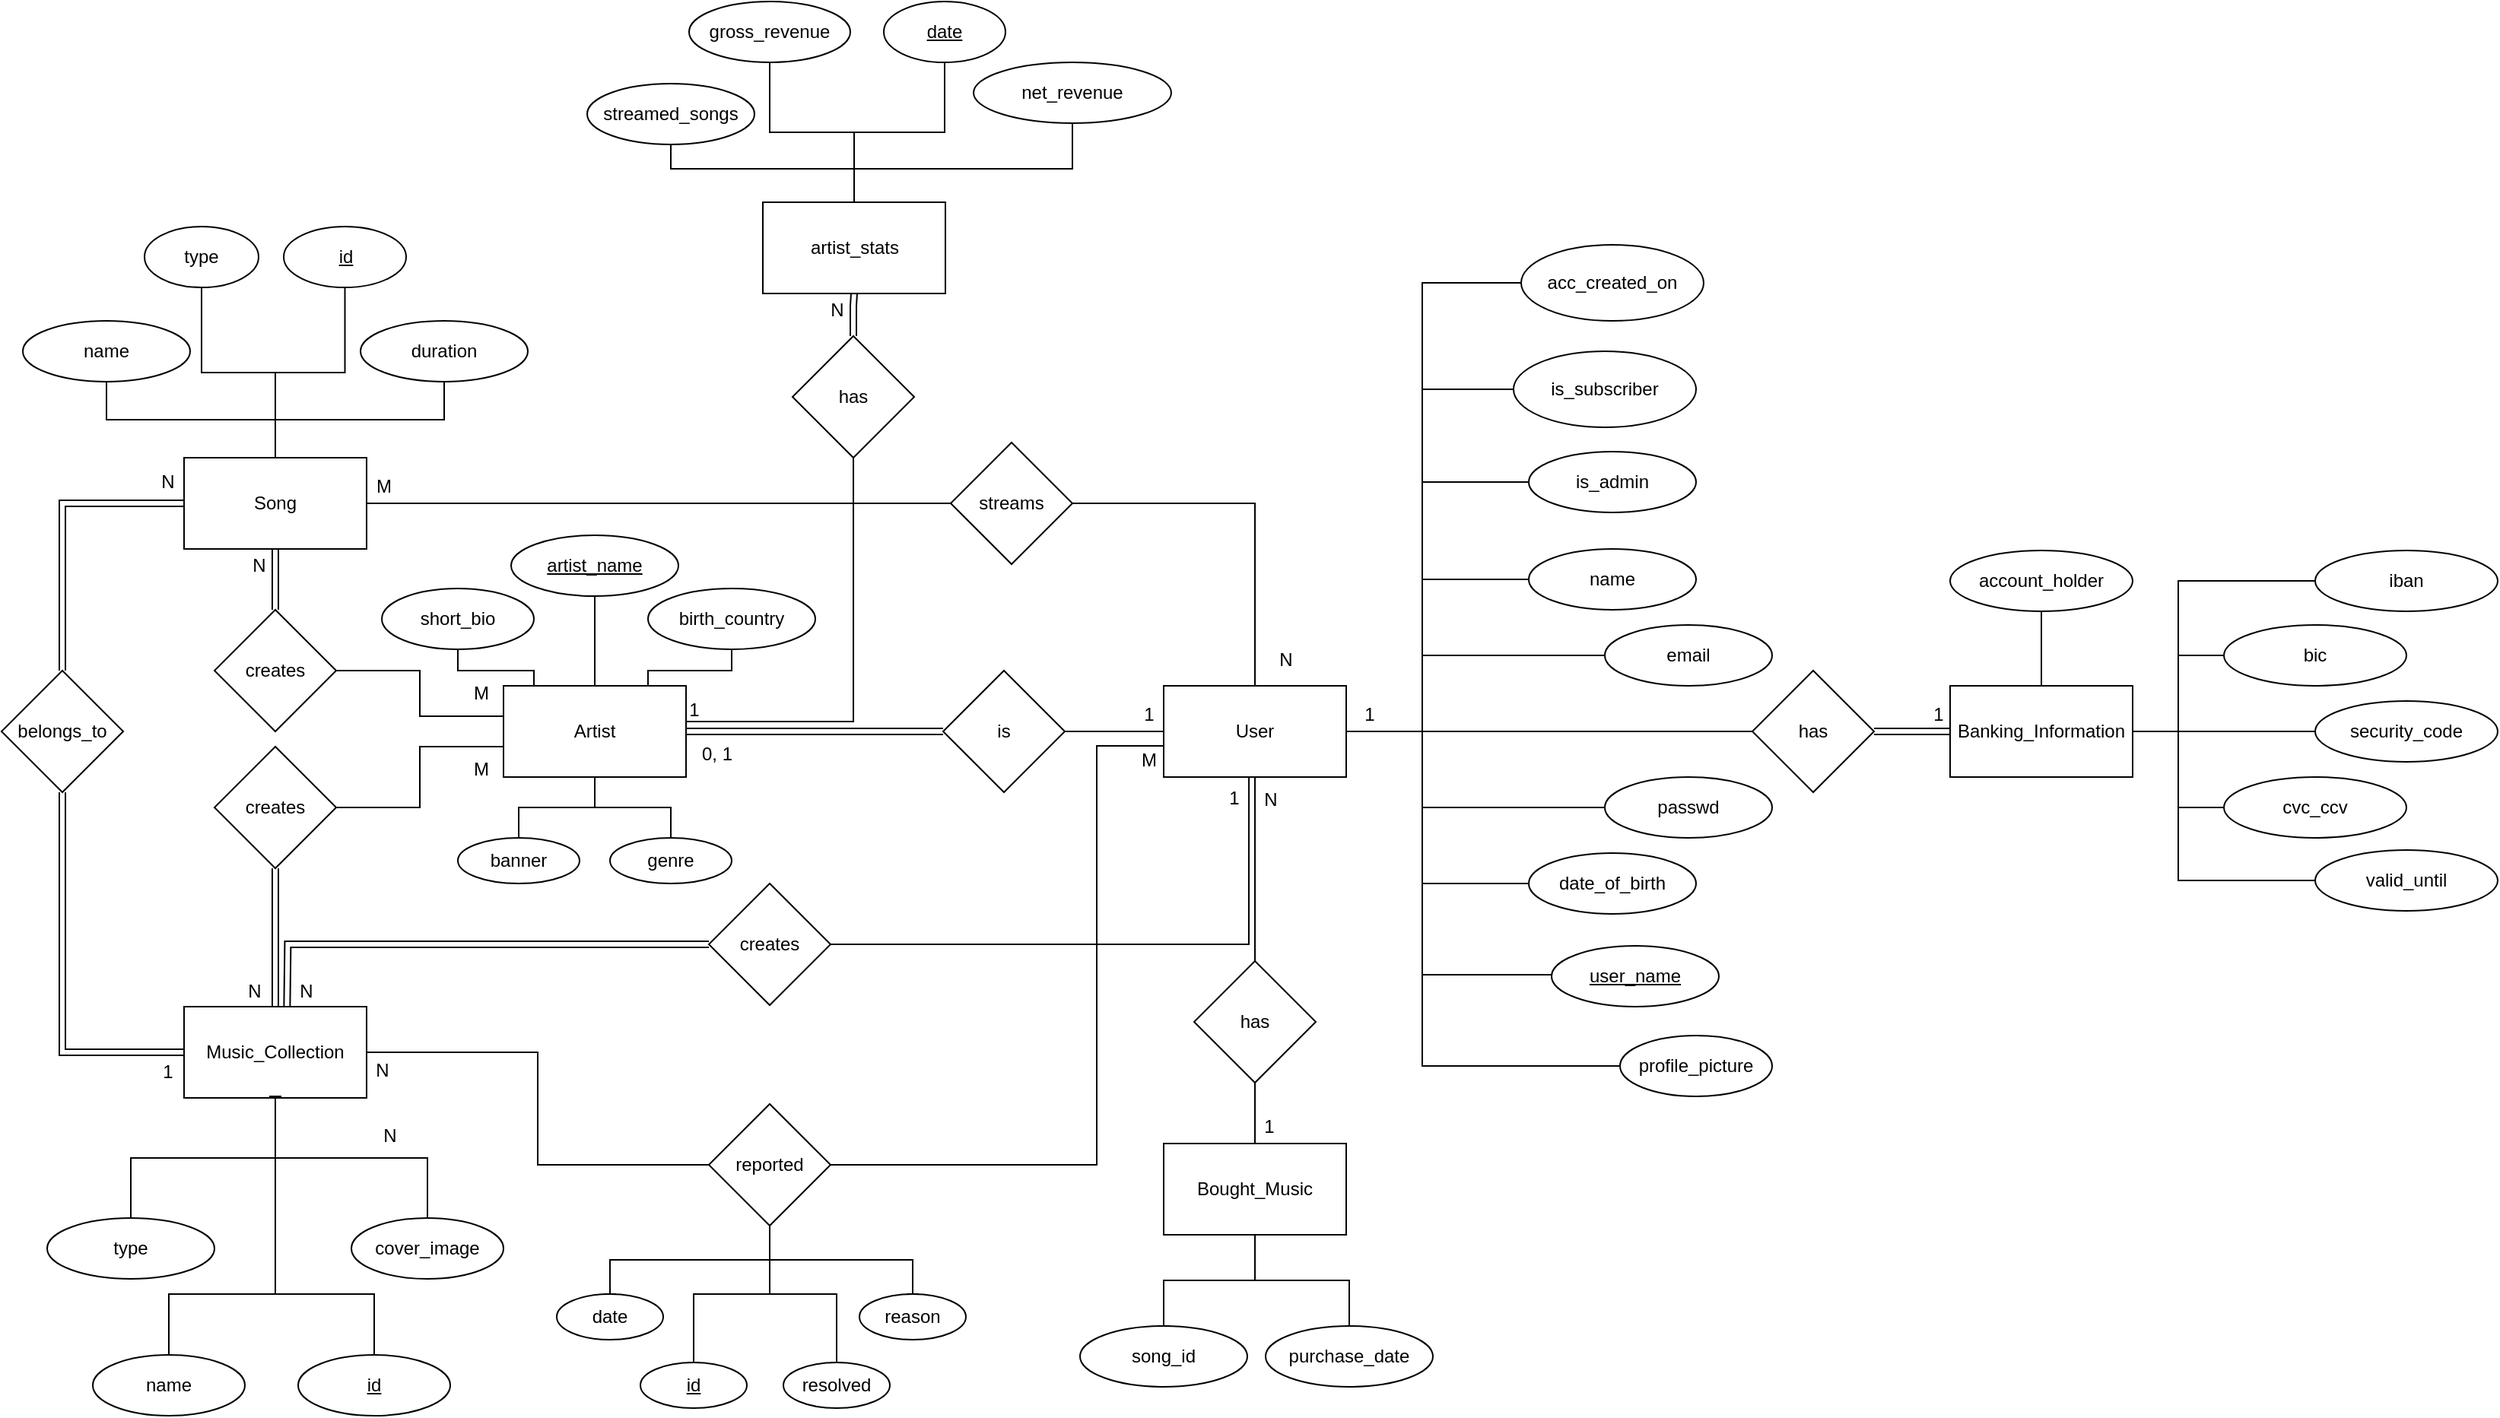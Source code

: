 <mxfile version="24.7.17">
  <diagram name="Page-1" id="TaUfX6dQ_6sSOLUEPohV">
    <mxGraphModel dx="2733" dy="2480" grid="1" gridSize="10" guides="1" tooltips="1" connect="1" arrows="1" fold="1" page="1" pageScale="1" pageWidth="850" pageHeight="1100" math="0" shadow="0">
      <root>
        <mxCell id="0" />
        <mxCell id="1" parent="0" />
        <mxCell id="M-IZh2_x-mo40waA8k21-18" style="edgeStyle=orthogonalEdgeStyle;rounded=0;orthogonalLoop=1;jettySize=auto;html=1;entryX=0.5;entryY=1;entryDx=0;entryDy=0;endArrow=baseDash;endFill=0;exitX=0.5;exitY=0;exitDx=0;exitDy=0;" parent="1" source="M-IZh2_x-mo40waA8k21-2" target="M-IZh2_x-mo40waA8k21-17" edge="1">
          <mxGeometry relative="1" as="geometry" />
        </mxCell>
        <mxCell id="M-IZh2_x-mo40waA8k21-19" style="edgeStyle=orthogonalEdgeStyle;rounded=0;orthogonalLoop=1;jettySize=auto;html=1;entryX=0.5;entryY=1;entryDx=0;entryDy=0;endArrow=baseDash;endFill=0;" parent="1" source="M-IZh2_x-mo40waA8k21-2" target="M-IZh2_x-mo40waA8k21-16" edge="1">
          <mxGeometry relative="1" as="geometry" />
        </mxCell>
        <mxCell id="M-IZh2_x-mo40waA8k21-21" value="" style="edgeStyle=orthogonalEdgeStyle;rounded=0;orthogonalLoop=1;jettySize=auto;html=1;endArrow=baseDash;endFill=0;" parent="1" source="M-IZh2_x-mo40waA8k21-2" target="M-IZh2_x-mo40waA8k21-20" edge="1">
          <mxGeometry relative="1" as="geometry" />
        </mxCell>
        <mxCell id="M-IZh2_x-mo40waA8k21-2" value="Song" style="rounded=0;whiteSpace=wrap;html=1;" parent="1" vertex="1">
          <mxGeometry x="80" y="260" width="120" height="60" as="geometry" />
        </mxCell>
        <mxCell id="R3kR3z40ssJg2MjRUmtv-1" style="edgeStyle=orthogonalEdgeStyle;rounded=0;orthogonalLoop=1;jettySize=auto;html=1;exitX=0.5;exitY=0;exitDx=0;exitDy=0;endArrow=baseDash;endFill=0;" parent="1" source="OT3dN3TAftwDxkAceLVw-1" target="M-IZh2_x-mo40waA8k21-3" edge="1">
          <mxGeometry relative="1" as="geometry" />
        </mxCell>
        <mxCell id="tboZf9LtK6tZranZcKWy-2" style="edgeStyle=orthogonalEdgeStyle;rounded=0;orthogonalLoop=1;jettySize=auto;html=1;exitX=0;exitY=0.5;exitDx=0;exitDy=0;entryX=1;entryY=0.5;entryDx=0;entryDy=0;endArrow=baseDash;endFill=0;" edge="1" parent="1" source="tboZf9LtK6tZranZcKWy-1" target="M-IZh2_x-mo40waA8k21-3">
          <mxGeometry relative="1" as="geometry" />
        </mxCell>
        <mxCell id="M-IZh2_x-mo40waA8k21-3" value="Music_Collection" style="rounded=0;whiteSpace=wrap;html=1;" parent="1" vertex="1">
          <mxGeometry x="80" y="621" width="120" height="60" as="geometry" />
        </mxCell>
        <mxCell id="viIBuKL89xL8FhbZ9wi8-1" style="edgeStyle=orthogonalEdgeStyle;rounded=0;orthogonalLoop=1;jettySize=auto;html=1;endArrow=baseDash;endFill=0;exitX=0.5;exitY=1;exitDx=0;exitDy=0;" parent="1" source="viIBuKL89xL8FhbZ9wi8-2" target="M-IZh2_x-mo40waA8k21-4" edge="1">
          <mxGeometry relative="1" as="geometry">
            <mxPoint x="380" y="360" as="sourcePoint" />
            <Array as="points">
              <mxPoint x="440" y="386" />
              <mxPoint x="440" y="400" />
              <mxPoint x="385" y="400" />
            </Array>
          </mxGeometry>
        </mxCell>
        <mxCell id="viIBuKL89xL8FhbZ9wi8-3" style="edgeStyle=orthogonalEdgeStyle;rounded=0;orthogonalLoop=1;jettySize=auto;html=1;exitX=0.5;exitY=1;exitDx=0;exitDy=0;endArrow=baseDash;endFill=0;" parent="1" source="M-IZh2_x-mo40waA8k21-51" edge="1">
          <mxGeometry relative="1" as="geometry">
            <mxPoint x="350" y="410" as="targetPoint" />
          </mxGeometry>
        </mxCell>
        <mxCell id="viIBuKL89xL8FhbZ9wi8-4" style="edgeStyle=orthogonalEdgeStyle;rounded=0;orthogonalLoop=1;jettySize=auto;html=1;exitX=0.5;exitY=1;exitDx=0;exitDy=0;endArrow=baseDash;endFill=0;" parent="1" source="viIBuKL89xL8FhbZ9wi8-5" target="M-IZh2_x-mo40waA8k21-4" edge="1">
          <mxGeometry relative="1" as="geometry">
            <mxPoint x="290" y="360" as="sourcePoint" />
            <Array as="points">
              <mxPoint x="260" y="400" />
              <mxPoint x="310" y="400" />
            </Array>
          </mxGeometry>
        </mxCell>
        <mxCell id="viIBuKL89xL8FhbZ9wi8-7" style="edgeStyle=orthogonalEdgeStyle;rounded=0;orthogonalLoop=1;jettySize=auto;html=1;endArrow=baseDash;endFill=0;" parent="1" source="viIBuKL89xL8FhbZ9wi8-8" target="M-IZh2_x-mo40waA8k21-4" edge="1">
          <mxGeometry relative="1" as="geometry">
            <mxPoint x="350" y="500" as="sourcePoint" />
          </mxGeometry>
        </mxCell>
        <mxCell id="M-IZh2_x-mo40waA8k21-4" value="Artist" style="rounded=0;whiteSpace=wrap;html=1;" parent="1" vertex="1">
          <mxGeometry x="290" y="410" width="120" height="60" as="geometry" />
        </mxCell>
        <mxCell id="M-IZh2_x-mo40waA8k21-8" style="edgeStyle=orthogonalEdgeStyle;rounded=0;orthogonalLoop=1;jettySize=auto;html=1;endArrow=baseDash;endFill=0;exitX=1;exitY=0.5;exitDx=0;exitDy=0;" parent="1" source="M-IZh2_x-mo40waA8k21-7" target="M-IZh2_x-mo40waA8k21-5" edge="1">
          <mxGeometry relative="1" as="geometry" />
        </mxCell>
        <mxCell id="M-IZh2_x-mo40waA8k21-39" style="edgeStyle=orthogonalEdgeStyle;rounded=0;orthogonalLoop=1;jettySize=auto;html=1;exitX=0;exitY=0.5;exitDx=0;exitDy=0;entryX=1;entryY=0.5;entryDx=0;entryDy=0;endArrow=baseDash;endFill=0;" parent="1" source="M-IZh2_x-mo40waA8k21-33" target="M-IZh2_x-mo40waA8k21-5" edge="1">
          <mxGeometry relative="1" as="geometry">
            <Array as="points">
              <mxPoint x="894" y="340" />
              <mxPoint x="894" y="440" />
            </Array>
          </mxGeometry>
        </mxCell>
        <mxCell id="M-IZh2_x-mo40waA8k21-47" style="edgeStyle=orthogonalEdgeStyle;rounded=0;orthogonalLoop=1;jettySize=auto;html=1;exitX=1;exitY=0.5;exitDx=0;exitDy=0;endArrow=baseDash;endFill=0;" parent="1" source="M-IZh2_x-mo40waA8k21-46" target="M-IZh2_x-mo40waA8k21-5" edge="1">
          <mxGeometry relative="1" as="geometry">
            <Array as="points">
              <mxPoint x="784" y="290" />
            </Array>
          </mxGeometry>
        </mxCell>
        <mxCell id="rp67jTKDv4jTURseV-1P-2" style="edgeStyle=orthogonalEdgeStyle;rounded=0;orthogonalLoop=1;jettySize=auto;html=1;exitX=0;exitY=0.5;exitDx=0;exitDy=0;endArrow=baseDash;endFill=0;" parent="1" source="rp67jTKDv4jTURseV-1P-1" edge="1">
          <mxGeometry relative="1" as="geometry">
            <mxPoint x="844" y="440" as="targetPoint" />
            <Array as="points">
              <mxPoint x="894" y="276" />
              <mxPoint x="894" y="440" />
            </Array>
          </mxGeometry>
        </mxCell>
        <mxCell id="OT3dN3TAftwDxkAceLVw-16" style="edgeStyle=orthogonalEdgeStyle;rounded=0;orthogonalLoop=1;jettySize=auto;html=1;exitX=0;exitY=0.5;exitDx=0;exitDy=0;entryX=1;entryY=0.5;entryDx=0;entryDy=0;endArrow=baseDash;endFill=0;" parent="1" source="OT3dN3TAftwDxkAceLVw-10" target="M-IZh2_x-mo40waA8k21-5" edge="1">
          <mxGeometry relative="1" as="geometry">
            <Array as="points">
              <mxPoint x="894" y="660" />
              <mxPoint x="894" y="440" />
            </Array>
          </mxGeometry>
        </mxCell>
        <mxCell id="viIBuKL89xL8FhbZ9wi8-20" style="edgeStyle=orthogonalEdgeStyle;rounded=0;orthogonalLoop=1;jettySize=auto;html=1;endArrow=baseDash;endFill=0;entryX=1;entryY=0.5;entryDx=0;entryDy=0;exitX=0;exitY=0.5;exitDx=0;exitDy=0;" parent="1" source="viIBuKL89xL8FhbZ9wi8-21" target="M-IZh2_x-mo40waA8k21-5" edge="1">
          <mxGeometry relative="1" as="geometry">
            <mxPoint x="845" y="440" as="targetPoint" />
            <mxPoint x="958" y="205" as="sourcePoint" />
            <Array as="points">
              <mxPoint x="894" y="215" />
              <mxPoint x="894" y="440" />
            </Array>
          </mxGeometry>
        </mxCell>
        <mxCell id="viIBuKL89xL8FhbZ9wi8-22" style="edgeStyle=orthogonalEdgeStyle;rounded=0;orthogonalLoop=1;jettySize=auto;html=1;exitX=0;exitY=0.5;exitDx=0;exitDy=0;endArrow=baseDash;endFill=0;" parent="1" source="viIBuKL89xL8FhbZ9wi8-19" target="M-IZh2_x-mo40waA8k21-5" edge="1">
          <mxGeometry relative="1" as="geometry" />
        </mxCell>
        <mxCell id="M-IZh2_x-mo40waA8k21-5" value="User" style="rounded=0;whiteSpace=wrap;html=1;" parent="1" vertex="1">
          <mxGeometry x="724" y="410" width="120" height="60" as="geometry" />
        </mxCell>
        <mxCell id="M-IZh2_x-mo40waA8k21-9" style="edgeStyle=orthogonalEdgeStyle;rounded=0;orthogonalLoop=1;jettySize=auto;html=1;entryX=1;entryY=0.5;entryDx=0;entryDy=0;endArrow=baseDash;endFill=0;shape=link;" parent="1" source="M-IZh2_x-mo40waA8k21-7" target="M-IZh2_x-mo40waA8k21-4" edge="1">
          <mxGeometry relative="1" as="geometry">
            <mxPoint x="514" y="440" as="targetPoint" />
          </mxGeometry>
        </mxCell>
        <mxCell id="M-IZh2_x-mo40waA8k21-7" value="is" style="rhombus;whiteSpace=wrap;html=1;" parent="1" vertex="1">
          <mxGeometry x="579" y="400" width="80" height="80" as="geometry" />
        </mxCell>
        <mxCell id="M-IZh2_x-mo40waA8k21-13" value="" style="edgeStyle=orthogonalEdgeStyle;rounded=0;orthogonalLoop=1;jettySize=auto;html=1;endArrow=baseDash;endFill=0;shape=link;" parent="1" source="M-IZh2_x-mo40waA8k21-10" target="M-IZh2_x-mo40waA8k21-3" edge="1">
          <mxGeometry relative="1" as="geometry" />
        </mxCell>
        <mxCell id="M-IZh2_x-mo40waA8k21-10" value="creates" style="rhombus;whiteSpace=wrap;html=1;" parent="1" vertex="1">
          <mxGeometry x="100" y="450" width="80" height="80" as="geometry" />
        </mxCell>
        <mxCell id="rp67jTKDv4jTURseV-1P-3" style="edgeStyle=orthogonalEdgeStyle;rounded=0;orthogonalLoop=1;jettySize=auto;html=1;endArrow=baseDash;endFill=0;" parent="1" source="M-IZh2_x-mo40waA8k21-14" target="M-IZh2_x-mo40waA8k21-3" edge="1">
          <mxGeometry relative="1" as="geometry" />
        </mxCell>
        <mxCell id="M-IZh2_x-mo40waA8k21-14" value="type" style="ellipse;whiteSpace=wrap;html=1;" parent="1" vertex="1">
          <mxGeometry x="-10" y="760" width="110" height="40" as="geometry" />
        </mxCell>
        <mxCell id="M-IZh2_x-mo40waA8k21-16" value="name" style="ellipse;whiteSpace=wrap;html=1;" parent="1" vertex="1">
          <mxGeometry x="-26" y="170" width="110" height="40" as="geometry" />
        </mxCell>
        <mxCell id="M-IZh2_x-mo40waA8k21-17" value="duration" style="ellipse;whiteSpace=wrap;html=1;" parent="1" vertex="1">
          <mxGeometry x="196" y="170" width="110" height="40" as="geometry" />
        </mxCell>
        <mxCell id="M-IZh2_x-mo40waA8k21-20" value="type" style="ellipse;whiteSpace=wrap;html=1;" parent="1" vertex="1">
          <mxGeometry x="54" y="108" width="75" height="40" as="geometry" />
        </mxCell>
        <mxCell id="M-IZh2_x-mo40waA8k21-31" style="edgeStyle=orthogonalEdgeStyle;rounded=0;orthogonalLoop=1;jettySize=auto;html=1;entryX=0;entryY=0.5;entryDx=0;entryDy=0;endArrow=baseDash;endFill=0;shape=link;" parent="1" source="M-IZh2_x-mo40waA8k21-29" target="M-IZh2_x-mo40waA8k21-2" edge="1">
          <mxGeometry relative="1" as="geometry">
            <Array as="points">
              <mxPoint y="290" />
            </Array>
          </mxGeometry>
        </mxCell>
        <mxCell id="M-IZh2_x-mo40waA8k21-72" style="edgeStyle=orthogonalEdgeStyle;rounded=0;orthogonalLoop=1;jettySize=auto;html=1;entryX=0;entryY=0.5;entryDx=0;entryDy=0;endArrow=baseDash;endFill=0;shape=link;" parent="1" source="M-IZh2_x-mo40waA8k21-29" target="M-IZh2_x-mo40waA8k21-3" edge="1">
          <mxGeometry relative="1" as="geometry">
            <Array as="points">
              <mxPoint y="651" />
            </Array>
          </mxGeometry>
        </mxCell>
        <mxCell id="M-IZh2_x-mo40waA8k21-29" value="belongs_to" style="rhombus;whiteSpace=wrap;html=1;" parent="1" vertex="1">
          <mxGeometry x="-40" y="400" width="80" height="80" as="geometry" />
        </mxCell>
        <mxCell id="M-IZh2_x-mo40waA8k21-33" value="name" style="ellipse;whiteSpace=wrap;html=1;" parent="1" vertex="1">
          <mxGeometry x="964" y="320" width="110" height="40" as="geometry" />
        </mxCell>
        <mxCell id="M-IZh2_x-mo40waA8k21-40" style="edgeStyle=orthogonalEdgeStyle;rounded=0;orthogonalLoop=1;jettySize=auto;html=1;endArrow=baseDash;endFill=0;" parent="1" source="M-IZh2_x-mo40waA8k21-35" edge="1">
          <mxGeometry relative="1" as="geometry">
            <mxPoint x="844" y="440" as="targetPoint" />
            <Array as="points">
              <mxPoint x="894" y="390" />
              <mxPoint x="894" y="440" />
            </Array>
          </mxGeometry>
        </mxCell>
        <mxCell id="M-IZh2_x-mo40waA8k21-35" value="email" style="ellipse;whiteSpace=wrap;html=1;" parent="1" vertex="1">
          <mxGeometry x="1014" y="370" width="110" height="40" as="geometry" />
        </mxCell>
        <mxCell id="M-IZh2_x-mo40waA8k21-42" style="edgeStyle=orthogonalEdgeStyle;rounded=0;orthogonalLoop=1;jettySize=auto;html=1;endArrow=baseDash;endFill=0;" parent="1" source="M-IZh2_x-mo40waA8k21-36" edge="1">
          <mxGeometry relative="1" as="geometry">
            <mxPoint x="844" y="440" as="targetPoint" />
            <Array as="points">
              <mxPoint x="894" y="490" />
              <mxPoint x="894" y="440" />
            </Array>
          </mxGeometry>
        </mxCell>
        <mxCell id="M-IZh2_x-mo40waA8k21-36" value="passwd" style="ellipse;whiteSpace=wrap;html=1;" parent="1" vertex="1">
          <mxGeometry x="1014" y="470" width="110" height="40" as="geometry" />
        </mxCell>
        <mxCell id="M-IZh2_x-mo40waA8k21-43" style="edgeStyle=orthogonalEdgeStyle;rounded=0;orthogonalLoop=1;jettySize=auto;html=1;endArrow=baseDash;endFill=0;" parent="1" source="M-IZh2_x-mo40waA8k21-37" edge="1">
          <mxGeometry relative="1" as="geometry">
            <mxPoint x="844" y="440" as="targetPoint" />
            <Array as="points">
              <mxPoint x="894" y="540" />
              <mxPoint x="894" y="440" />
            </Array>
          </mxGeometry>
        </mxCell>
        <mxCell id="M-IZh2_x-mo40waA8k21-37" value="date_of_birth" style="ellipse;whiteSpace=wrap;html=1;" parent="1" vertex="1">
          <mxGeometry x="964" y="520" width="110" height="40" as="geometry" />
        </mxCell>
        <mxCell id="M-IZh2_x-mo40waA8k21-45" style="edgeStyle=orthogonalEdgeStyle;rounded=0;orthogonalLoop=1;jettySize=auto;html=1;endArrow=baseDash;endFill=0;" parent="1" source="M-IZh2_x-mo40waA8k21-44" edge="1">
          <mxGeometry relative="1" as="geometry">
            <mxPoint x="844" y="440" as="targetPoint" />
            <Array as="points">
              <mxPoint x="894" y="600" />
              <mxPoint x="894" y="440" />
            </Array>
          </mxGeometry>
        </mxCell>
        <mxCell id="M-IZh2_x-mo40waA8k21-44" value="&lt;u&gt;user_name&lt;/u&gt;" style="ellipse;whiteSpace=wrap;html=1;" parent="1" vertex="1">
          <mxGeometry x="979" y="581" width="110" height="40" as="geometry" />
        </mxCell>
        <mxCell id="M-IZh2_x-mo40waA8k21-48" style="edgeStyle=orthogonalEdgeStyle;rounded=0;orthogonalLoop=1;jettySize=auto;html=1;entryX=1;entryY=0.5;entryDx=0;entryDy=0;endArrow=baseDash;endFill=0;" parent="1" source="M-IZh2_x-mo40waA8k21-46" target="M-IZh2_x-mo40waA8k21-2" edge="1">
          <mxGeometry relative="1" as="geometry" />
        </mxCell>
        <mxCell id="M-IZh2_x-mo40waA8k21-46" value="streams" style="rhombus;whiteSpace=wrap;html=1;" parent="1" vertex="1">
          <mxGeometry x="584" y="250" width="80" height="80" as="geometry" />
        </mxCell>
        <mxCell id="M-IZh2_x-mo40waA8k21-51" value="&lt;u&gt;artist_name&lt;/u&gt;" style="ellipse;whiteSpace=wrap;html=1;" parent="1" vertex="1">
          <mxGeometry x="295" y="311" width="110" height="40" as="geometry" />
        </mxCell>
        <mxCell id="M-IZh2_x-mo40waA8k21-74" style="edgeStyle=orthogonalEdgeStyle;rounded=0;orthogonalLoop=1;jettySize=auto;html=1;endArrow=baseDash;endFill=0;exitX=1;exitY=0.5;exitDx=0;exitDy=0;entryX=0.467;entryY=1;entryDx=0;entryDy=0;entryPerimeter=0;" parent="1" source="M-IZh2_x-mo40waA8k21-73" target="M-IZh2_x-mo40waA8k21-5" edge="1">
          <mxGeometry relative="1" as="geometry">
            <mxPoint x="620" y="480" as="targetPoint" />
            <mxPoint x="330.5" y="550.0" as="sourcePoint" />
            <Array as="points">
              <mxPoint x="780" y="580" />
            </Array>
          </mxGeometry>
        </mxCell>
        <mxCell id="M-IZh2_x-mo40waA8k21-73" value="creates" style="rhombus;whiteSpace=wrap;html=1;" parent="1" vertex="1">
          <mxGeometry x="425" y="540" width="80" height="80" as="geometry" />
        </mxCell>
        <mxCell id="M-IZh2_x-mo40waA8k21-76" style="edgeStyle=orthogonalEdgeStyle;rounded=0;orthogonalLoop=1;jettySize=auto;html=1;entryX=0.664;entryY=0;entryDx=0;entryDy=0;entryPerimeter=0;endArrow=baseDash;endFill=0;shape=link;exitX=0;exitY=0.5;exitDx=0;exitDy=0;" parent="1" source="M-IZh2_x-mo40waA8k21-73" edge="1">
          <mxGeometry relative="1" as="geometry">
            <mxPoint x="248.0" y="550.0" as="sourcePoint" />
            <mxPoint x="147.68" y="621" as="targetPoint" />
          </mxGeometry>
        </mxCell>
        <mxCell id="M-IZh2_x-mo40waA8k21-77" value="1" style="text;html=1;align=center;verticalAlign=middle;resizable=0;points=[];autosize=1;strokeColor=none;fillColor=none;" parent="1" vertex="1">
          <mxGeometry x="755" y="469" width="30" height="30" as="geometry" />
        </mxCell>
        <mxCell id="M-IZh2_x-mo40waA8k21-78" value="N" style="text;html=1;align=center;verticalAlign=middle;resizable=0;points=[];autosize=1;strokeColor=none;fillColor=none;" parent="1" vertex="1">
          <mxGeometry x="145" y="596" width="30" height="30" as="geometry" />
        </mxCell>
        <mxCell id="M-IZh2_x-mo40waA8k21-79" value="M" style="text;html=1;align=center;verticalAlign=middle;resizable=0;points=[];autosize=1;strokeColor=none;fillColor=none;" parent="1" vertex="1">
          <mxGeometry x="260" y="450" width="30" height="30" as="geometry" />
        </mxCell>
        <mxCell id="M-IZh2_x-mo40waA8k21-80" value="N" style="text;html=1;align=center;verticalAlign=middle;resizable=0;points=[];autosize=1;strokeColor=none;fillColor=none;" parent="1" vertex="1">
          <mxGeometry x="111" y="596" width="30" height="30" as="geometry" />
        </mxCell>
        <mxCell id="M-IZh2_x-mo40waA8k21-81" value="N" style="text;html=1;align=center;verticalAlign=middle;resizable=0;points=[];autosize=1;strokeColor=none;fillColor=none;" parent="1" vertex="1">
          <mxGeometry x="114" y="316" width="30" height="30" as="geometry" />
        </mxCell>
        <mxCell id="M-IZh2_x-mo40waA8k21-84" value="M" style="text;html=1;align=center;verticalAlign=middle;resizable=0;points=[];autosize=1;strokeColor=none;fillColor=none;" parent="1" vertex="1">
          <mxGeometry x="196" y="264" width="30" height="30" as="geometry" />
        </mxCell>
        <mxCell id="M-IZh2_x-mo40waA8k21-85" value="N" style="text;html=1;align=center;verticalAlign=middle;resizable=0;points=[];autosize=1;strokeColor=none;fillColor=none;" parent="1" vertex="1">
          <mxGeometry x="54" y="261" width="30" height="30" as="geometry" />
        </mxCell>
        <mxCell id="M-IZh2_x-mo40waA8k21-86" value="1" style="text;html=1;align=center;verticalAlign=middle;resizable=0;points=[];autosize=1;strokeColor=none;fillColor=none;" parent="1" vertex="1">
          <mxGeometry x="54" y="649" width="30" height="30" as="geometry" />
        </mxCell>
        <mxCell id="M-IZh2_x-mo40waA8k21-87" value="1" style="text;html=1;align=center;verticalAlign=middle;resizable=0;points=[];autosize=1;strokeColor=none;fillColor=none;" parent="1" vertex="1">
          <mxGeometry x="699" y="414" width="30" height="30" as="geometry" />
        </mxCell>
        <mxCell id="M-IZh2_x-mo40waA8k21-88" value="0, 1" style="text;html=1;align=center;verticalAlign=middle;resizable=0;points=[];autosize=1;strokeColor=none;fillColor=none;" parent="1" vertex="1">
          <mxGeometry x="410" y="440" width="40" height="30" as="geometry" />
        </mxCell>
        <mxCell id="M-IZh2_x-mo40waA8k21-90" value="N" style="text;html=1;align=center;verticalAlign=middle;resizable=0;points=[];autosize=1;strokeColor=none;fillColor=none;" parent="1" vertex="1">
          <mxGeometry x="200" y="691" width="30" height="30" as="geometry" />
        </mxCell>
        <mxCell id="M-IZh2_x-mo40waA8k21-93" value="N" style="text;html=1;align=center;verticalAlign=middle;resizable=0;points=[];autosize=1;strokeColor=none;fillColor=none;" parent="1" vertex="1">
          <mxGeometry x="789" y="378" width="30" height="30" as="geometry" />
        </mxCell>
        <mxCell id="M-IZh2_x-mo40waA8k21-98" value="" style="edgeStyle=orthogonalEdgeStyle;rounded=0;orthogonalLoop=1;jettySize=auto;html=1;endArrow=baseDash;endFill=0;shape=link;" parent="1" source="M-IZh2_x-mo40waA8k21-94" target="M-IZh2_x-mo40waA8k21-2" edge="1">
          <mxGeometry relative="1" as="geometry" />
        </mxCell>
        <mxCell id="M-IZh2_x-mo40waA8k21-94" value="creates" style="rhombus;whiteSpace=wrap;html=1;" parent="1" vertex="1">
          <mxGeometry x="100" y="360" width="80" height="80" as="geometry" />
        </mxCell>
        <mxCell id="M-IZh2_x-mo40waA8k21-100" value="M" style="text;html=1;align=center;verticalAlign=middle;resizable=0;points=[];autosize=1;strokeColor=none;fillColor=none;" parent="1" vertex="1">
          <mxGeometry x="260" y="400" width="30" height="30" as="geometry" />
        </mxCell>
        <mxCell id="M-IZh2_x-mo40waA8k21-104" style="edgeStyle=orthogonalEdgeStyle;rounded=0;orthogonalLoop=1;jettySize=auto;html=1;entryX=0;entryY=0.333;entryDx=0;entryDy=0;entryPerimeter=0;endArrow=baseDash;endFill=0;" parent="1" source="M-IZh2_x-mo40waA8k21-94" target="M-IZh2_x-mo40waA8k21-4" edge="1">
          <mxGeometry relative="1" as="geometry" />
        </mxCell>
        <mxCell id="M-IZh2_x-mo40waA8k21-105" style="edgeStyle=orthogonalEdgeStyle;rounded=0;orthogonalLoop=1;jettySize=auto;html=1;entryX=0;entryY=0.667;entryDx=0;entryDy=0;entryPerimeter=0;endArrow=baseDash;endFill=0;" parent="1" source="M-IZh2_x-mo40waA8k21-10" target="M-IZh2_x-mo40waA8k21-4" edge="1">
          <mxGeometry relative="1" as="geometry" />
        </mxCell>
        <mxCell id="rp67jTKDv4jTURseV-1P-1" value="is_admin" style="ellipse;whiteSpace=wrap;html=1;" parent="1" vertex="1">
          <mxGeometry x="964" y="256" width="110" height="40" as="geometry" />
        </mxCell>
        <mxCell id="OT3dN3TAftwDxkAceLVw-1" value="cover_image" style="ellipse;whiteSpace=wrap;html=1;align=center;" parent="1" vertex="1">
          <mxGeometry x="190" y="760" width="100" height="40" as="geometry" />
        </mxCell>
        <mxCell id="OT3dN3TAftwDxkAceLVw-10" value="profile_picture" style="ellipse;whiteSpace=wrap;html=1;align=center;" parent="1" vertex="1">
          <mxGeometry x="1024" y="640" width="100" height="40" as="geometry" />
        </mxCell>
        <mxCell id="viIBuKL89xL8FhbZ9wi8-2" value="birth_country" style="ellipse;whiteSpace=wrap;html=1;" parent="1" vertex="1">
          <mxGeometry x="385" y="346" width="110" height="40" as="geometry" />
        </mxCell>
        <mxCell id="viIBuKL89xL8FhbZ9wi8-5" value="short_bio" style="ellipse;whiteSpace=wrap;html=1;" parent="1" vertex="1">
          <mxGeometry x="210" y="346" width="100" height="40" as="geometry" />
        </mxCell>
        <mxCell id="viIBuKL89xL8FhbZ9wi8-9" style="edgeStyle=orthogonalEdgeStyle;rounded=0;orthogonalLoop=1;jettySize=auto;html=1;endArrow=baseDash;endFill=0;entryX=0.5;entryY=0;entryDx=0;entryDy=0;exitX=0.5;exitY=1;exitDx=0;exitDy=0;" parent="1" source="viIBuKL89xL8FhbZ9wi8-10" target="viIBuKL89xL8FhbZ9wi8-6" edge="1">
          <mxGeometry relative="1" as="geometry">
            <mxPoint x="521.5" y="92" as="targetPoint" />
            <mxPoint x="442.529" y="41.997" as="sourcePoint" />
            <Array as="points">
              <mxPoint x="400" y="70" />
              <mxPoint x="521" y="70" />
            </Array>
          </mxGeometry>
        </mxCell>
        <mxCell id="viIBuKL89xL8FhbZ9wi8-6" value="artist_stats" style="rounded=0;whiteSpace=wrap;html=1;" parent="1" vertex="1">
          <mxGeometry x="460.5" y="92" width="120" height="60" as="geometry" />
        </mxCell>
        <mxCell id="viIBuKL89xL8FhbZ9wi8-8" value="banner" style="ellipse;whiteSpace=wrap;html=1;" parent="1" vertex="1">
          <mxGeometry x="260" y="510" width="80" height="30" as="geometry" />
        </mxCell>
        <mxCell id="UDS7Rm_EZ-WKnfr7vEjG-34" style="edgeStyle=orthogonalEdgeStyle;rounded=0;orthogonalLoop=1;jettySize=auto;html=1;entryX=0.5;entryY=0;entryDx=0;entryDy=0;exitX=0.5;exitY=1;exitDx=0;exitDy=0;endArrow=baseDash;endFill=0;" parent="1" source="viIBuKL89xL8FhbZ9wi8-12" target="viIBuKL89xL8FhbZ9wi8-6" edge="1">
          <mxGeometry relative="1" as="geometry">
            <Array as="points">
              <mxPoint x="664" y="70" />
              <mxPoint x="521" y="70" />
            </Array>
          </mxGeometry>
        </mxCell>
        <mxCell id="viIBuKL89xL8FhbZ9wi8-12" value="net_revenue" style="ellipse;whiteSpace=wrap;html=1;" parent="1" vertex="1">
          <mxGeometry x="599" width="130" height="40" as="geometry" />
        </mxCell>
        <mxCell id="viIBuKL89xL8FhbZ9wi8-10" value="streamed_songs" style="ellipse;whiteSpace=wrap;html=1;" parent="1" vertex="1">
          <mxGeometry x="345" y="14" width="110" height="40" as="geometry" />
        </mxCell>
        <mxCell id="YVvOxHRS0cI5OlyDcs-c-7" style="edgeStyle=orthogonalEdgeStyle;rounded=0;orthogonalLoop=1;jettySize=auto;html=1;endArrow=baseDash;endFill=0;shape=link;" parent="1" source="viIBuKL89xL8FhbZ9wi8-16" target="viIBuKL89xL8FhbZ9wi8-6" edge="1">
          <mxGeometry relative="1" as="geometry" />
        </mxCell>
        <mxCell id="viIBuKL89xL8FhbZ9wi8-16" value="has" style="rhombus;whiteSpace=wrap;html=1;" parent="1" vertex="1">
          <mxGeometry x="480" y="180" width="80" height="80" as="geometry" />
        </mxCell>
        <mxCell id="viIBuKL89xL8FhbZ9wi8-17" value="1" style="text;html=1;align=center;verticalAlign=middle;resizable=0;points=[];autosize=1;strokeColor=none;fillColor=none;" parent="1" vertex="1">
          <mxGeometry x="400" y="411" width="30" height="30" as="geometry" />
        </mxCell>
        <mxCell id="viIBuKL89xL8FhbZ9wi8-18" value="N" style="text;html=1;align=center;verticalAlign=middle;resizable=0;points=[];autosize=1;strokeColor=none;fillColor=none;" parent="1" vertex="1">
          <mxGeometry x="494" y="148" width="30" height="30" as="geometry" />
        </mxCell>
        <mxCell id="viIBuKL89xL8FhbZ9wi8-24" style="edgeStyle=orthogonalEdgeStyle;rounded=0;orthogonalLoop=1;jettySize=auto;html=1;exitX=1;exitY=0.5;exitDx=0;exitDy=0;endArrow=baseDash;endFill=0;shape=link;" parent="1" source="viIBuKL89xL8FhbZ9wi8-19" target="viIBuKL89xL8FhbZ9wi8-23" edge="1">
          <mxGeometry relative="1" as="geometry" />
        </mxCell>
        <mxCell id="viIBuKL89xL8FhbZ9wi8-19" value="has" style="rhombus;whiteSpace=wrap;html=1;" parent="1" vertex="1">
          <mxGeometry x="1111" y="400" width="80" height="80" as="geometry" />
        </mxCell>
        <mxCell id="viIBuKL89xL8FhbZ9wi8-21" value="is_subscriber" style="ellipse;whiteSpace=wrap;html=1;" parent="1" vertex="1">
          <mxGeometry x="954" y="190" width="120" height="50" as="geometry" />
        </mxCell>
        <mxCell id="viIBuKL89xL8FhbZ9wi8-23" value="Banking_Information" style="rounded=0;whiteSpace=wrap;html=1;" parent="1" vertex="1">
          <mxGeometry x="1241" y="410" width="120" height="60" as="geometry" />
        </mxCell>
        <mxCell id="viIBuKL89xL8FhbZ9wi8-33" style="edgeStyle=orthogonalEdgeStyle;rounded=0;orthogonalLoop=1;jettySize=auto;html=1;endArrow=baseDash;endFill=0;" parent="1" source="viIBuKL89xL8FhbZ9wi8-26" target="viIBuKL89xL8FhbZ9wi8-23" edge="1">
          <mxGeometry relative="1" as="geometry" />
        </mxCell>
        <mxCell id="viIBuKL89xL8FhbZ9wi8-26" value="account_holder" style="ellipse;whiteSpace=wrap;html=1;" parent="1" vertex="1">
          <mxGeometry x="1241" y="321" width="120" height="40" as="geometry" />
        </mxCell>
        <mxCell id="viIBuKL89xL8FhbZ9wi8-38" style="edgeStyle=orthogonalEdgeStyle;rounded=0;orthogonalLoop=1;jettySize=auto;html=1;endArrow=baseDash;endFill=0;" parent="1" source="viIBuKL89xL8FhbZ9wi8-28" edge="1">
          <mxGeometry relative="1" as="geometry">
            <mxPoint x="1361" y="440.0" as="targetPoint" />
            <Array as="points">
              <mxPoint x="1391" y="341" />
              <mxPoint x="1391" y="440" />
            </Array>
          </mxGeometry>
        </mxCell>
        <mxCell id="viIBuKL89xL8FhbZ9wi8-28" value="iban" style="ellipse;whiteSpace=wrap;html=1;" parent="1" vertex="1">
          <mxGeometry x="1481" y="321" width="120" height="40" as="geometry" />
        </mxCell>
        <mxCell id="viIBuKL89xL8FhbZ9wi8-35" style="edgeStyle=orthogonalEdgeStyle;rounded=0;orthogonalLoop=1;jettySize=auto;html=1;entryX=1;entryY=0.5;entryDx=0;entryDy=0;endArrow=baseDash;endFill=0;" parent="1" source="viIBuKL89xL8FhbZ9wi8-29" target="viIBuKL89xL8FhbZ9wi8-23" edge="1">
          <mxGeometry relative="1" as="geometry" />
        </mxCell>
        <mxCell id="viIBuKL89xL8FhbZ9wi8-29" value="bic" style="ellipse;whiteSpace=wrap;html=1;" parent="1" vertex="1">
          <mxGeometry x="1421" y="370" width="120" height="40" as="geometry" />
        </mxCell>
        <mxCell id="viIBuKL89xL8FhbZ9wi8-36" style="edgeStyle=orthogonalEdgeStyle;rounded=0;orthogonalLoop=1;jettySize=auto;html=1;entryX=1;entryY=0.5;entryDx=0;entryDy=0;endArrow=baseDash;endFill=0;" parent="1" source="viIBuKL89xL8FhbZ9wi8-30" target="viIBuKL89xL8FhbZ9wi8-23" edge="1">
          <mxGeometry relative="1" as="geometry" />
        </mxCell>
        <mxCell id="viIBuKL89xL8FhbZ9wi8-30" value="cvc_ccv" style="ellipse;whiteSpace=wrap;html=1;" parent="1" vertex="1">
          <mxGeometry x="1421" y="470" width="120" height="40" as="geometry" />
        </mxCell>
        <mxCell id="viIBuKL89xL8FhbZ9wi8-34" style="edgeStyle=orthogonalEdgeStyle;rounded=0;orthogonalLoop=1;jettySize=auto;html=1;entryX=1;entryY=0.5;entryDx=0;entryDy=0;endArrow=baseDash;endFill=0;" parent="1" source="viIBuKL89xL8FhbZ9wi8-31" target="viIBuKL89xL8FhbZ9wi8-23" edge="1">
          <mxGeometry relative="1" as="geometry" />
        </mxCell>
        <mxCell id="viIBuKL89xL8FhbZ9wi8-31" value="security_code" style="ellipse;whiteSpace=wrap;html=1;" parent="1" vertex="1">
          <mxGeometry x="1481" y="420" width="120" height="40" as="geometry" />
        </mxCell>
        <mxCell id="viIBuKL89xL8FhbZ9wi8-37" style="edgeStyle=orthogonalEdgeStyle;rounded=0;orthogonalLoop=1;jettySize=auto;html=1;entryX=1;entryY=0.5;entryDx=0;entryDy=0;endArrow=baseDash;endFill=0;" parent="1" source="viIBuKL89xL8FhbZ9wi8-32" target="viIBuKL89xL8FhbZ9wi8-23" edge="1">
          <mxGeometry relative="1" as="geometry">
            <Array as="points">
              <mxPoint x="1391" y="538" />
              <mxPoint x="1391" y="440" />
            </Array>
          </mxGeometry>
        </mxCell>
        <mxCell id="viIBuKL89xL8FhbZ9wi8-32" value="valid_until" style="ellipse;whiteSpace=wrap;html=1;" parent="1" vertex="1">
          <mxGeometry x="1481" y="518" width="120" height="40" as="geometry" />
        </mxCell>
        <mxCell id="YVvOxHRS0cI5OlyDcs-c-2" style="edgeStyle=orthogonalEdgeStyle;rounded=0;orthogonalLoop=1;jettySize=auto;html=1;entryX=0.5;entryY=1;entryDx=0;entryDy=0;endArrow=baseDash;endFill=0;" parent="1" source="YVvOxHRS0cI5OlyDcs-c-1" target="M-IZh2_x-mo40waA8k21-4" edge="1">
          <mxGeometry relative="1" as="geometry" />
        </mxCell>
        <mxCell id="YVvOxHRS0cI5OlyDcs-c-1" value="genre" style="ellipse;whiteSpace=wrap;html=1;" parent="1" vertex="1">
          <mxGeometry x="360" y="510" width="80" height="30" as="geometry" />
        </mxCell>
        <mxCell id="YVvOxHRS0cI5OlyDcs-c-3" value="1" style="text;html=1;align=center;verticalAlign=middle;resizable=0;points=[];autosize=1;strokeColor=none;fillColor=none;" parent="1" vertex="1">
          <mxGeometry x="844" y="414" width="30" height="30" as="geometry" />
        </mxCell>
        <mxCell id="YVvOxHRS0cI5OlyDcs-c-4" value="1" style="text;html=1;align=center;verticalAlign=middle;resizable=0;points=[];autosize=1;strokeColor=none;fillColor=none;" parent="1" vertex="1">
          <mxGeometry x="1218" y="414" width="30" height="30" as="geometry" />
        </mxCell>
        <mxCell id="YVvOxHRS0cI5OlyDcs-c-6" style="edgeStyle=orthogonalEdgeStyle;rounded=0;orthogonalLoop=1;jettySize=auto;html=1;endArrow=baseDash;endFill=0;entryX=1;entryY=0.392;entryDx=0;entryDy=0;entryPerimeter=0;" parent="1" source="viIBuKL89xL8FhbZ9wi8-16" target="M-IZh2_x-mo40waA8k21-4" edge="1">
          <mxGeometry relative="1" as="geometry">
            <mxPoint x="410" y="433" as="targetPoint" />
            <Array as="points">
              <mxPoint x="520" y="434" />
            </Array>
          </mxGeometry>
        </mxCell>
        <mxCell id="UDS7Rm_EZ-WKnfr7vEjG-25" style="edgeStyle=orthogonalEdgeStyle;rounded=0;orthogonalLoop=1;jettySize=auto;html=1;entryX=0.5;entryY=1;entryDx=0;entryDy=0;exitX=0.5;exitY=0;exitDx=0;exitDy=0;endArrow=baseDash;endFill=0;" parent="1" source="N63YELWKtB38euWQ6O00-2" target="M-IZh2_x-mo40waA8k21-3" edge="1">
          <mxGeometry relative="1" as="geometry">
            <mxPoint x="140" y="690" as="targetPoint" />
            <Array as="points">
              <mxPoint x="70" y="810" />
              <mxPoint x="140" y="810" />
            </Array>
          </mxGeometry>
        </mxCell>
        <mxCell id="N63YELWKtB38euWQ6O00-2" value="name" style="ellipse;whiteSpace=wrap;html=1;align=center;" parent="1" vertex="1">
          <mxGeometry x="20" y="850" width="100" height="40" as="geometry" />
        </mxCell>
        <mxCell id="UDS7Rm_EZ-WKnfr7vEjG-3" style="edgeStyle=orthogonalEdgeStyle;rounded=0;orthogonalLoop=1;jettySize=auto;html=1;entryX=1;entryY=0.5;entryDx=0;entryDy=0;endArrow=baseDash;endFill=0;" parent="1" target="M-IZh2_x-mo40waA8k21-5" edge="1">
          <mxGeometry relative="1" as="geometry">
            <mxPoint x="963" y="145" as="sourcePoint" />
            <mxPoint x="848" y="440" as="targetPoint" />
            <Array as="points">
              <mxPoint x="894" y="145" />
              <mxPoint x="894" y="440" />
            </Array>
          </mxGeometry>
        </mxCell>
        <mxCell id="UDS7Rm_EZ-WKnfr7vEjG-1" value="acc_created_on" style="ellipse;whiteSpace=wrap;html=1;" parent="1" vertex="1">
          <mxGeometry x="959" y="120" width="120" height="50" as="geometry" />
        </mxCell>
        <mxCell id="UDS7Rm_EZ-WKnfr7vEjG-5" style="edgeStyle=orthogonalEdgeStyle;rounded=0;orthogonalLoop=1;jettySize=auto;html=1;entryX=0.5;entryY=0;entryDx=0;entryDy=0;endArrow=baseDash;endFill=0;" parent="1" source="UDS7Rm_EZ-WKnfr7vEjG-4" target="viIBuKL89xL8FhbZ9wi8-6" edge="1">
          <mxGeometry relative="1" as="geometry" />
        </mxCell>
        <mxCell id="UDS7Rm_EZ-WKnfr7vEjG-4" value="gross_revenue" style="ellipse;whiteSpace=wrap;html=1;" parent="1" vertex="1">
          <mxGeometry x="412" y="-40" width="106" height="40" as="geometry" />
        </mxCell>
        <mxCell id="UDS7Rm_EZ-WKnfr7vEjG-8" style="edgeStyle=orthogonalEdgeStyle;rounded=0;orthogonalLoop=1;jettySize=auto;html=1;entryX=0.5;entryY=1;entryDx=0;entryDy=0;endArrow=baseDash;endFill=0;exitX=0.5;exitY=0;exitDx=0;exitDy=0;" parent="1" source="UDS7Rm_EZ-WKnfr7vEjG-6" target="M-IZh2_x-mo40waA8k21-5" edge="1">
          <mxGeometry relative="1" as="geometry">
            <mxPoint x="793" y="810" as="sourcePoint" />
            <mxPoint x="793" y="470" as="targetPoint" />
          </mxGeometry>
        </mxCell>
        <mxCell id="UDS7Rm_EZ-WKnfr7vEjG-11" style="edgeStyle=orthogonalEdgeStyle;rounded=0;orthogonalLoop=1;jettySize=auto;html=1;endArrow=baseDash;endFill=0;" parent="1" source="UDS7Rm_EZ-WKnfr7vEjG-6" target="UDS7Rm_EZ-WKnfr7vEjG-12" edge="1">
          <mxGeometry relative="1" as="geometry">
            <mxPoint x="731" y="827" as="targetPoint" />
          </mxGeometry>
        </mxCell>
        <mxCell id="UDS7Rm_EZ-WKnfr7vEjG-6" value="Bought_Music" style="rounded=0;whiteSpace=wrap;html=1;" parent="1" vertex="1">
          <mxGeometry x="724" y="711" width="120" height="60" as="geometry" />
        </mxCell>
        <mxCell id="UDS7Rm_EZ-WKnfr7vEjG-12" value="song_id" style="ellipse;whiteSpace=wrap;html=1;" parent="1" vertex="1">
          <mxGeometry x="669" y="831" width="110" height="40" as="geometry" />
        </mxCell>
        <mxCell id="UDS7Rm_EZ-WKnfr7vEjG-14" style="edgeStyle=orthogonalEdgeStyle;rounded=0;orthogonalLoop=1;jettySize=auto;html=1;entryX=0.5;entryY=1;entryDx=0;entryDy=0;endArrow=baseDash;endFill=0;" parent="1" source="UDS7Rm_EZ-WKnfr7vEjG-13" target="UDS7Rm_EZ-WKnfr7vEjG-6" edge="1">
          <mxGeometry relative="1" as="geometry" />
        </mxCell>
        <mxCell id="UDS7Rm_EZ-WKnfr7vEjG-13" value="purchase_date" style="ellipse;whiteSpace=wrap;html=1;" parent="1" vertex="1">
          <mxGeometry x="791" y="831" width="110" height="40" as="geometry" />
        </mxCell>
        <mxCell id="UDS7Rm_EZ-WKnfr7vEjG-15" value="has" style="rhombus;whiteSpace=wrap;html=1;" parent="1" vertex="1">
          <mxGeometry x="744" y="591" width="80" height="80" as="geometry" />
        </mxCell>
        <mxCell id="UDS7Rm_EZ-WKnfr7vEjG-16" value="N" style="text;html=1;align=center;verticalAlign=middle;resizable=0;points=[];autosize=1;strokeColor=none;fillColor=none;" parent="1" vertex="1">
          <mxGeometry x="779" y="470" width="30" height="30" as="geometry" />
        </mxCell>
        <mxCell id="UDS7Rm_EZ-WKnfr7vEjG-17" value="1" style="text;html=1;align=center;verticalAlign=middle;resizable=0;points=[];autosize=1;strokeColor=none;fillColor=none;" parent="1" vertex="1">
          <mxGeometry x="778" y="685" width="30" height="30" as="geometry" />
        </mxCell>
        <mxCell id="UDS7Rm_EZ-WKnfr7vEjG-21" style="edgeStyle=orthogonalEdgeStyle;rounded=0;orthogonalLoop=1;jettySize=auto;html=1;exitX=0.5;exitY=1;exitDx=0;exitDy=0;endArrow=baseDash;endFill=0;" parent="1" edge="1">
          <mxGeometry relative="1" as="geometry">
            <mxPoint x="465" y="780" as="sourcePoint" />
          </mxGeometry>
        </mxCell>
        <mxCell id="UDS7Rm_EZ-WKnfr7vEjG-31" style="edgeStyle=orthogonalEdgeStyle;rounded=0;orthogonalLoop=1;jettySize=auto;html=1;entryX=0.5;entryY=1;entryDx=0;entryDy=0;endArrow=baseDash;endFill=0;" parent="1" edge="1">
          <mxGeometry relative="1" as="geometry">
            <mxPoint x="465" y="869" as="targetPoint" />
          </mxGeometry>
        </mxCell>
        <mxCell id="UDS7Rm_EZ-WKnfr7vEjG-27" style="edgeStyle=orthogonalEdgeStyle;rounded=0;orthogonalLoop=1;jettySize=auto;html=1;exitX=0.5;exitY=0;exitDx=0;exitDy=0;endArrow=baseDash;endFill=0;" parent="1" source="UDS7Rm_EZ-WKnfr7vEjG-26" edge="1">
          <mxGeometry relative="1" as="geometry">
            <mxPoint x="140" y="680" as="targetPoint" />
            <Array as="points">
              <mxPoint x="205" y="810" />
              <mxPoint x="140" y="810" />
            </Array>
          </mxGeometry>
        </mxCell>
        <mxCell id="UDS7Rm_EZ-WKnfr7vEjG-26" value="&lt;u&gt;id&lt;/u&gt;" style="ellipse;whiteSpace=wrap;html=1;align=center;" parent="1" vertex="1">
          <mxGeometry x="155" y="850" width="100" height="40" as="geometry" />
        </mxCell>
        <mxCell id="UDS7Rm_EZ-WKnfr7vEjG-30" style="edgeStyle=orthogonalEdgeStyle;rounded=0;orthogonalLoop=1;jettySize=auto;html=1;entryX=0.5;entryY=0;entryDx=0;entryDy=0;endArrow=baseDash;endFill=0;" parent="1" source="UDS7Rm_EZ-WKnfr7vEjG-28" target="M-IZh2_x-mo40waA8k21-2" edge="1">
          <mxGeometry relative="1" as="geometry" />
        </mxCell>
        <mxCell id="UDS7Rm_EZ-WKnfr7vEjG-28" value="&lt;u&gt;id&lt;/u&gt;" style="ellipse;whiteSpace=wrap;html=1;align=center;" parent="1" vertex="1">
          <mxGeometry x="145.5" y="108" width="80.5" height="40" as="geometry" />
        </mxCell>
        <mxCell id="UDS7Rm_EZ-WKnfr7vEjG-33" style="edgeStyle=orthogonalEdgeStyle;rounded=0;orthogonalLoop=1;jettySize=auto;html=1;endArrow=baseDash;endFill=0;" parent="1" source="UDS7Rm_EZ-WKnfr7vEjG-32" target="viIBuKL89xL8FhbZ9wi8-6" edge="1">
          <mxGeometry relative="1" as="geometry" />
        </mxCell>
        <mxCell id="UDS7Rm_EZ-WKnfr7vEjG-32" value="&lt;u&gt;date&lt;/u&gt;" style="ellipse;whiteSpace=wrap;html=1;" parent="1" vertex="1">
          <mxGeometry x="540" y="-40" width="80" height="40" as="geometry" />
        </mxCell>
        <mxCell id="tboZf9LtK6tZranZcKWy-3" style="edgeStyle=orthogonalEdgeStyle;rounded=0;orthogonalLoop=1;jettySize=auto;html=1;entryX=0;entryY=0.659;entryDx=0;entryDy=0;endArrow=baseDash;endFill=0;entryPerimeter=0;exitX=1;exitY=0.5;exitDx=0;exitDy=0;" edge="1" parent="1" source="tboZf9LtK6tZranZcKWy-1" target="M-IZh2_x-mo40waA8k21-5">
          <mxGeometry relative="1" as="geometry">
            <Array as="points">
              <mxPoint x="680" y="725" />
              <mxPoint x="680" y="450" />
            </Array>
          </mxGeometry>
        </mxCell>
        <mxCell id="tboZf9LtK6tZranZcKWy-6" style="edgeStyle=orthogonalEdgeStyle;rounded=0;orthogonalLoop=1;jettySize=auto;html=1;exitX=0.5;exitY=1;exitDx=0;exitDy=0;endArrow=baseDash;endFill=0;" edge="1" parent="1" source="tboZf9LtK6tZranZcKWy-1" target="tboZf9LtK6tZranZcKWy-7">
          <mxGeometry relative="1" as="geometry">
            <mxPoint x="430" y="810" as="targetPoint" />
          </mxGeometry>
        </mxCell>
        <mxCell id="tboZf9LtK6tZranZcKWy-9" style="edgeStyle=orthogonalEdgeStyle;rounded=0;orthogonalLoop=1;jettySize=auto;html=1;entryX=0.5;entryY=0;entryDx=0;entryDy=0;exitX=0.5;exitY=1;exitDx=0;exitDy=0;endArrow=baseDash;endFill=0;" edge="1" parent="1" source="tboZf9LtK6tZranZcKWy-1" target="tboZf9LtK6tZranZcKWy-8">
          <mxGeometry relative="1" as="geometry" />
        </mxCell>
        <mxCell id="tboZf9LtK6tZranZcKWy-12" style="edgeStyle=orthogonalEdgeStyle;rounded=0;orthogonalLoop=1;jettySize=auto;html=1;entryX=0.5;entryY=0;entryDx=0;entryDy=0;endArrow=baseDash;endFill=0;" edge="1" parent="1" source="tboZf9LtK6tZranZcKWy-1" target="tboZf9LtK6tZranZcKWy-11">
          <mxGeometry relative="1" as="geometry" />
        </mxCell>
        <mxCell id="tboZf9LtK6tZranZcKWy-15" style="edgeStyle=orthogonalEdgeStyle;rounded=0;orthogonalLoop=1;jettySize=auto;html=1;entryX=0.5;entryY=0;entryDx=0;entryDy=0;endArrow=baseDash;endFill=0;" edge="1" parent="1" source="tboZf9LtK6tZranZcKWy-1" target="tboZf9LtK6tZranZcKWy-14">
          <mxGeometry relative="1" as="geometry" />
        </mxCell>
        <mxCell id="tboZf9LtK6tZranZcKWy-1" value="reported" style="rhombus;whiteSpace=wrap;html=1;" vertex="1" parent="1">
          <mxGeometry x="425" y="685" width="80" height="80" as="geometry" />
        </mxCell>
        <mxCell id="tboZf9LtK6tZranZcKWy-7" value="date" style="ellipse;whiteSpace=wrap;html=1;" vertex="1" parent="1">
          <mxGeometry x="325" y="810" width="70" height="30" as="geometry" />
        </mxCell>
        <mxCell id="tboZf9LtK6tZranZcKWy-8" value="reason" style="ellipse;whiteSpace=wrap;html=1;" vertex="1" parent="1">
          <mxGeometry x="524" y="810" width="70" height="30" as="geometry" />
        </mxCell>
        <mxCell id="tboZf9LtK6tZranZcKWy-11" value="&lt;u&gt;id&lt;/u&gt;" style="ellipse;whiteSpace=wrap;html=1;" vertex="1" parent="1">
          <mxGeometry x="380" y="855" width="70" height="30" as="geometry" />
        </mxCell>
        <mxCell id="tboZf9LtK6tZranZcKWy-14" value="resolved" style="ellipse;whiteSpace=wrap;html=1;" vertex="1" parent="1">
          <mxGeometry x="474" y="855" width="70" height="30" as="geometry" />
        </mxCell>
        <mxCell id="tboZf9LtK6tZranZcKWy-16" value="N" style="text;html=1;align=center;verticalAlign=middle;resizable=0;points=[];autosize=1;strokeColor=none;fillColor=none;" vertex="1" parent="1">
          <mxGeometry x="195" y="648" width="30" height="30" as="geometry" />
        </mxCell>
        <mxCell id="tboZf9LtK6tZranZcKWy-17" value="M" style="text;html=1;align=center;verticalAlign=middle;resizable=0;points=[];autosize=1;strokeColor=none;fillColor=none;" vertex="1" parent="1">
          <mxGeometry x="699" y="444" width="30" height="30" as="geometry" />
        </mxCell>
      </root>
    </mxGraphModel>
  </diagram>
</mxfile>
